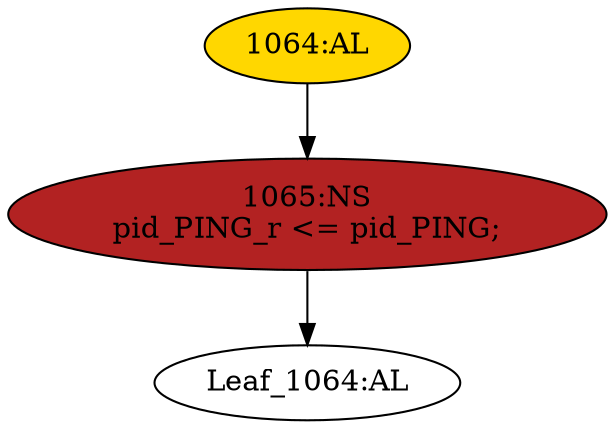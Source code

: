 strict digraph "" {
	node [label="\N"];
	"1065:NS"	 [ast="<pyverilog.vparser.ast.NonblockingSubstitution object at 0x7fae5e115e90>",
		fillcolor=firebrick,
		label="1065:NS
pid_PING_r <= pid_PING;",
		statements="[<pyverilog.vparser.ast.NonblockingSubstitution object at 0x7fae5e115e90>]",
		style=filled,
		typ=NonblockingSubstitution];
	"Leaf_1064:AL"	 [def_var="['pid_PING_r']",
		label="Leaf_1064:AL"];
	"1065:NS" -> "Leaf_1064:AL"	 [cond="[]",
		lineno=None];
	"1064:AL"	 [ast="<pyverilog.vparser.ast.Always object at 0x7fae5e115fd0>",
		clk_sens=True,
		fillcolor=gold,
		label="1064:AL",
		sens="['clk']",
		statements="[]",
		style=filled,
		typ=Always,
		use_var="['pid_PING']"];
	"1064:AL" -> "1065:NS"	 [cond="[]",
		lineno=None];
}
